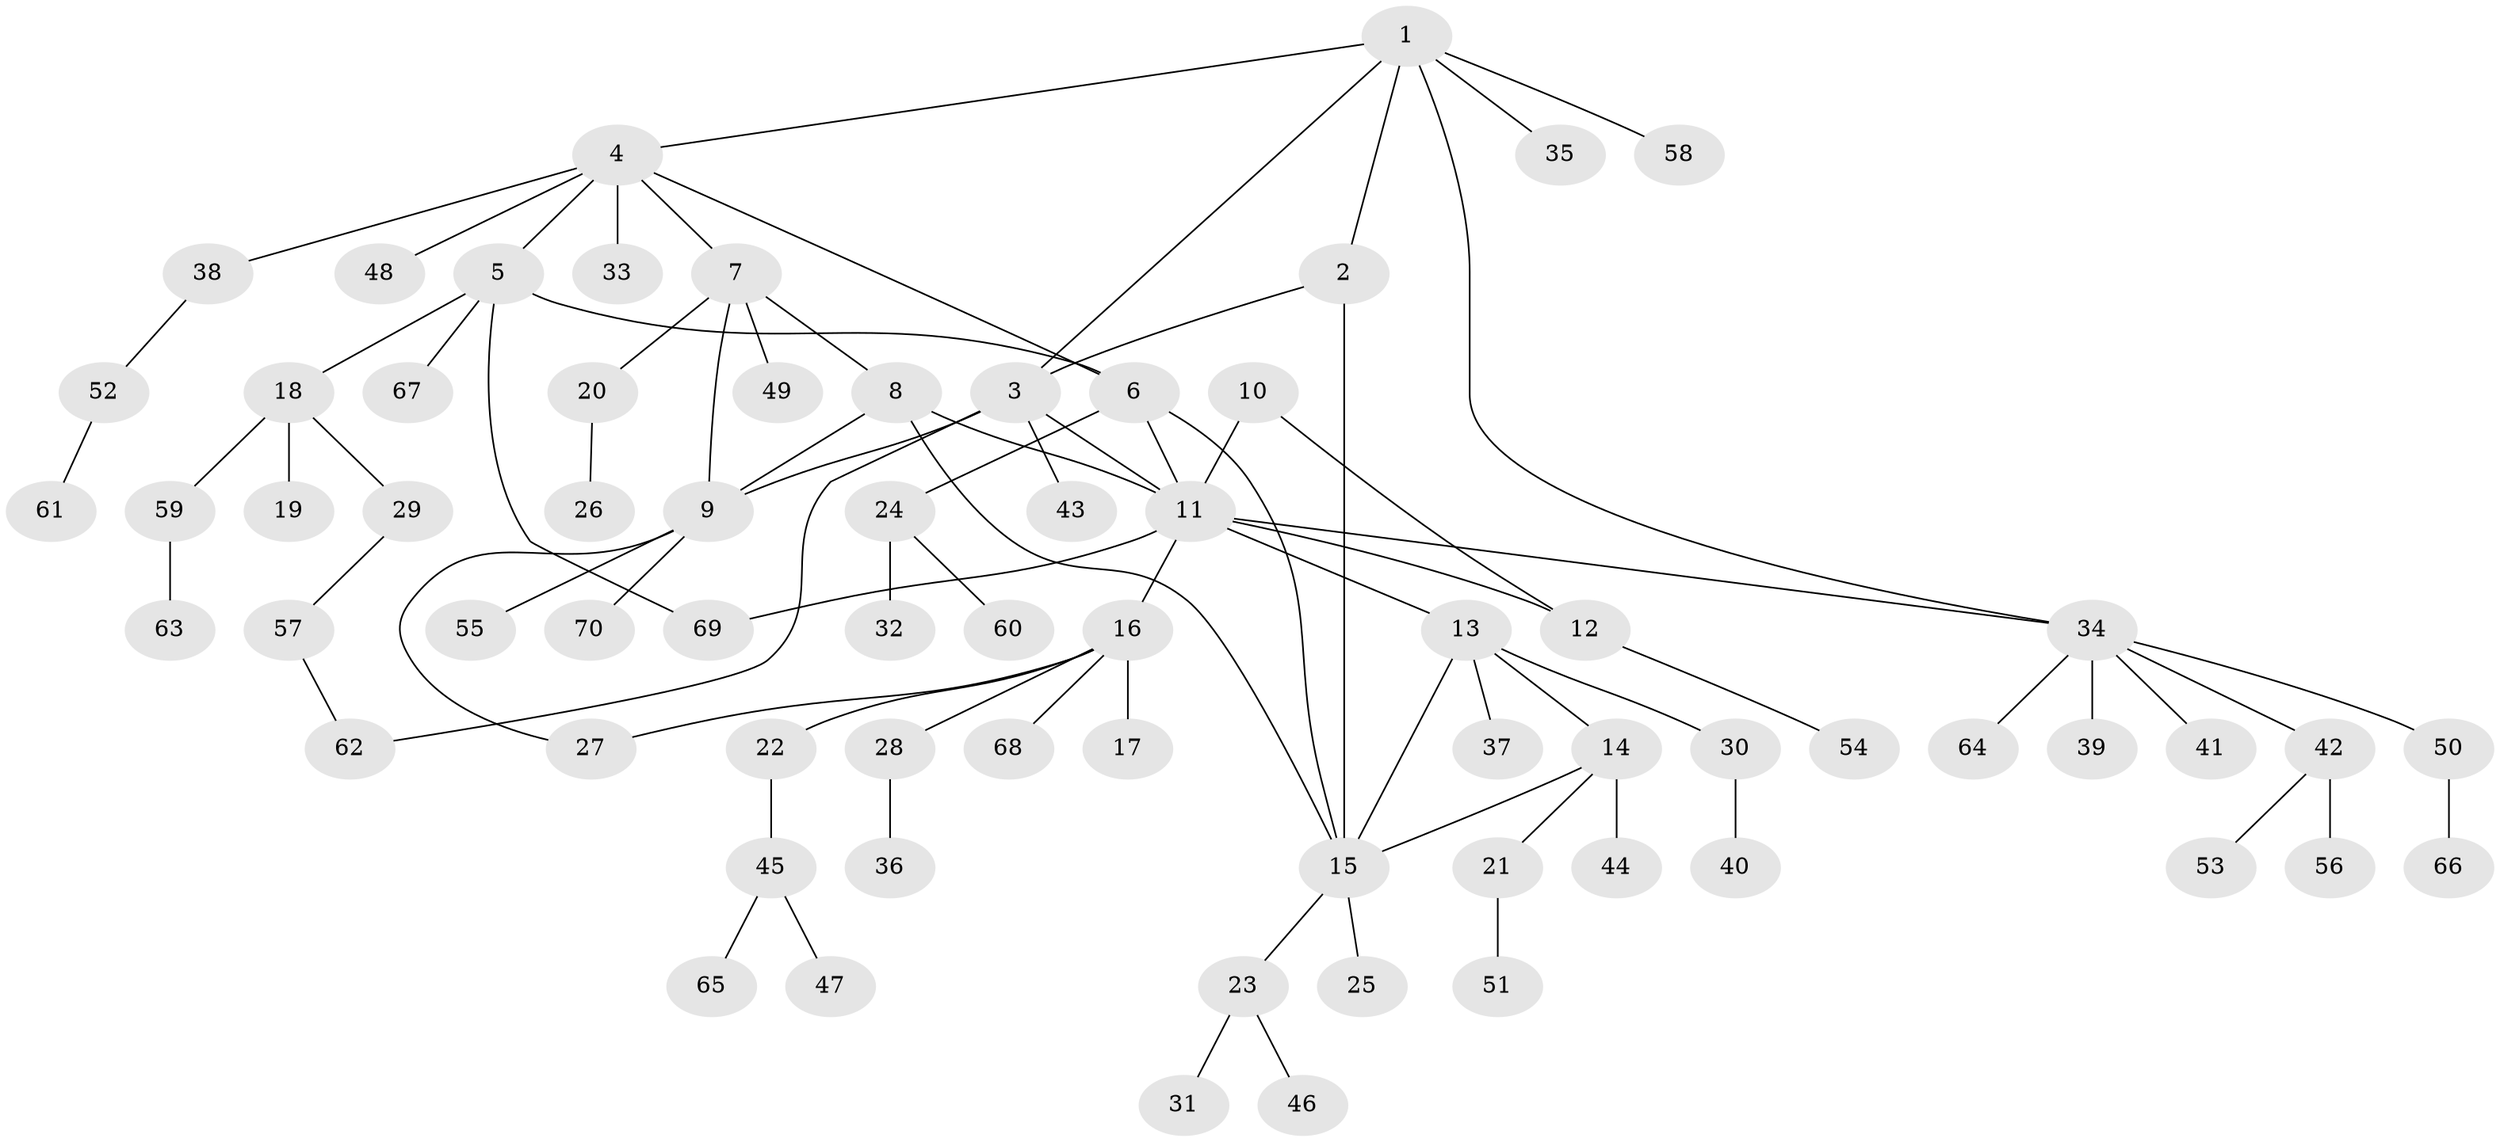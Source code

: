 // coarse degree distribution, {2: 0.09523809523809523, 1: 0.5714285714285714, 5: 0.14285714285714285, 4: 0.09523809523809523, 7: 0.047619047619047616, 6: 0.047619047619047616}
// Generated by graph-tools (version 1.1) at 2025/59/03/04/25 21:59:00]
// undirected, 70 vertices, 84 edges
graph export_dot {
graph [start="1"]
  node [color=gray90,style=filled];
  1;
  2;
  3;
  4;
  5;
  6;
  7;
  8;
  9;
  10;
  11;
  12;
  13;
  14;
  15;
  16;
  17;
  18;
  19;
  20;
  21;
  22;
  23;
  24;
  25;
  26;
  27;
  28;
  29;
  30;
  31;
  32;
  33;
  34;
  35;
  36;
  37;
  38;
  39;
  40;
  41;
  42;
  43;
  44;
  45;
  46;
  47;
  48;
  49;
  50;
  51;
  52;
  53;
  54;
  55;
  56;
  57;
  58;
  59;
  60;
  61;
  62;
  63;
  64;
  65;
  66;
  67;
  68;
  69;
  70;
  1 -- 2;
  1 -- 3;
  1 -- 4;
  1 -- 34;
  1 -- 35;
  1 -- 58;
  2 -- 3;
  2 -- 15;
  3 -- 9;
  3 -- 11;
  3 -- 43;
  3 -- 62;
  4 -- 5;
  4 -- 6;
  4 -- 7;
  4 -- 33;
  4 -- 38;
  4 -- 48;
  5 -- 6;
  5 -- 18;
  5 -- 67;
  5 -- 69;
  6 -- 11;
  6 -- 15;
  6 -- 24;
  7 -- 8;
  7 -- 9;
  7 -- 20;
  7 -- 49;
  8 -- 9;
  8 -- 11;
  8 -- 15;
  9 -- 27;
  9 -- 55;
  9 -- 70;
  10 -- 11;
  10 -- 12;
  11 -- 12;
  11 -- 13;
  11 -- 16;
  11 -- 34;
  11 -- 69;
  12 -- 54;
  13 -- 14;
  13 -- 15;
  13 -- 30;
  13 -- 37;
  14 -- 15;
  14 -- 21;
  14 -- 44;
  15 -- 23;
  15 -- 25;
  16 -- 17;
  16 -- 22;
  16 -- 27;
  16 -- 28;
  16 -- 68;
  18 -- 19;
  18 -- 29;
  18 -- 59;
  20 -- 26;
  21 -- 51;
  22 -- 45;
  23 -- 31;
  23 -- 46;
  24 -- 32;
  24 -- 60;
  28 -- 36;
  29 -- 57;
  30 -- 40;
  34 -- 39;
  34 -- 41;
  34 -- 42;
  34 -- 50;
  34 -- 64;
  38 -- 52;
  42 -- 53;
  42 -- 56;
  45 -- 47;
  45 -- 65;
  50 -- 66;
  52 -- 61;
  57 -- 62;
  59 -- 63;
}
